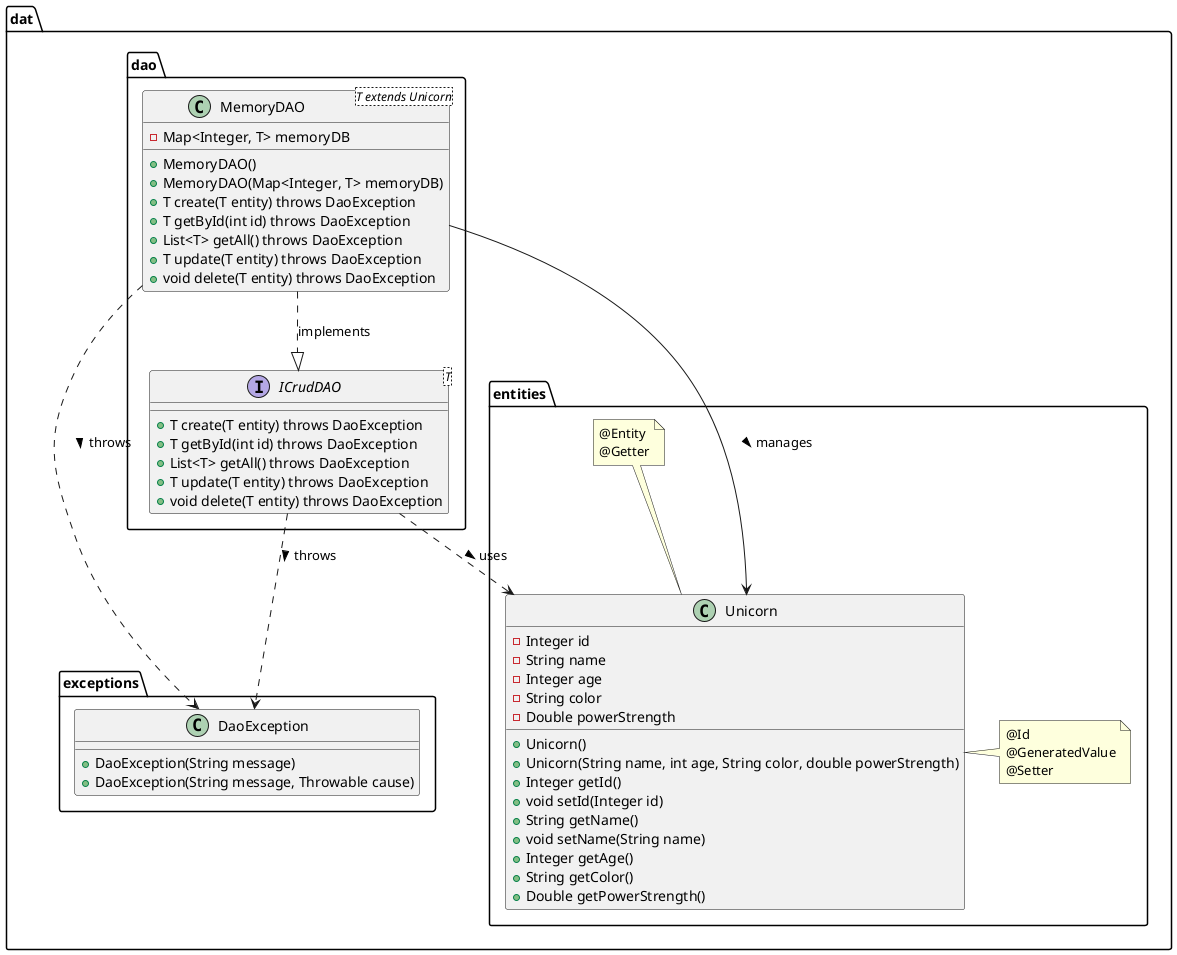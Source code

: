 @startuml

' Class diagram for Unicorn entity and ICrudDAO interface

' Package definitions
package "dat.exceptions" {
  class DaoException {
    + DaoException(String message)
    + DaoException(String message, Throwable cause)
  }
}

package "dat.entities" {
class Unicorn {
  - Integer id
  - String name
  - Integer age
  - String color
  - Double powerStrength
  + Unicorn()
  + Unicorn(String name, int age, String color, double powerStrength)
  + Integer getId()
  + void setId(Integer id)
  + String getName()
  + void setName(String name)
  + Integer getAge()
  + String getColor()
  + Double getPowerStrength()
}

package "dat.dao" {
' ICrudDAO interface
interface ICrudDAO<T> {
  + T create(T entity) throws DaoException
  + T getById(int id) throws DaoException
  + List<T> getAll() throws DaoException
  + T update(T entity) throws DaoException
  + void delete(T entity) throws DaoException
}

' MemoryDAO implementation
class MemoryDAO<T extends Unicorn> {
  - Map<Integer, T> memoryDB
  + MemoryDAO()
  + MemoryDAO(Map<Integer, T> memoryDB)
  + T create(T entity) throws DaoException
  + T getById(int id) throws DaoException
  + List<T> getAll() throws DaoException
  + T update(T entity) throws DaoException
  + void delete(T entity) throws DaoException
}
}

' Relationships
MemoryDAO ..|> ICrudDAO : implements
ICrudDAO ..> Unicorn : uses >
MemoryDAO --> Unicorn : manages >
ICrudDAO ..> DaoException : throws >
MemoryDAO ..> DaoException : throws >

' Add notes for annotations
note top of Unicorn: @Entity\n@Getter
note right of Unicorn: @Id\n@GeneratedValue\n@Setter

@enduml
